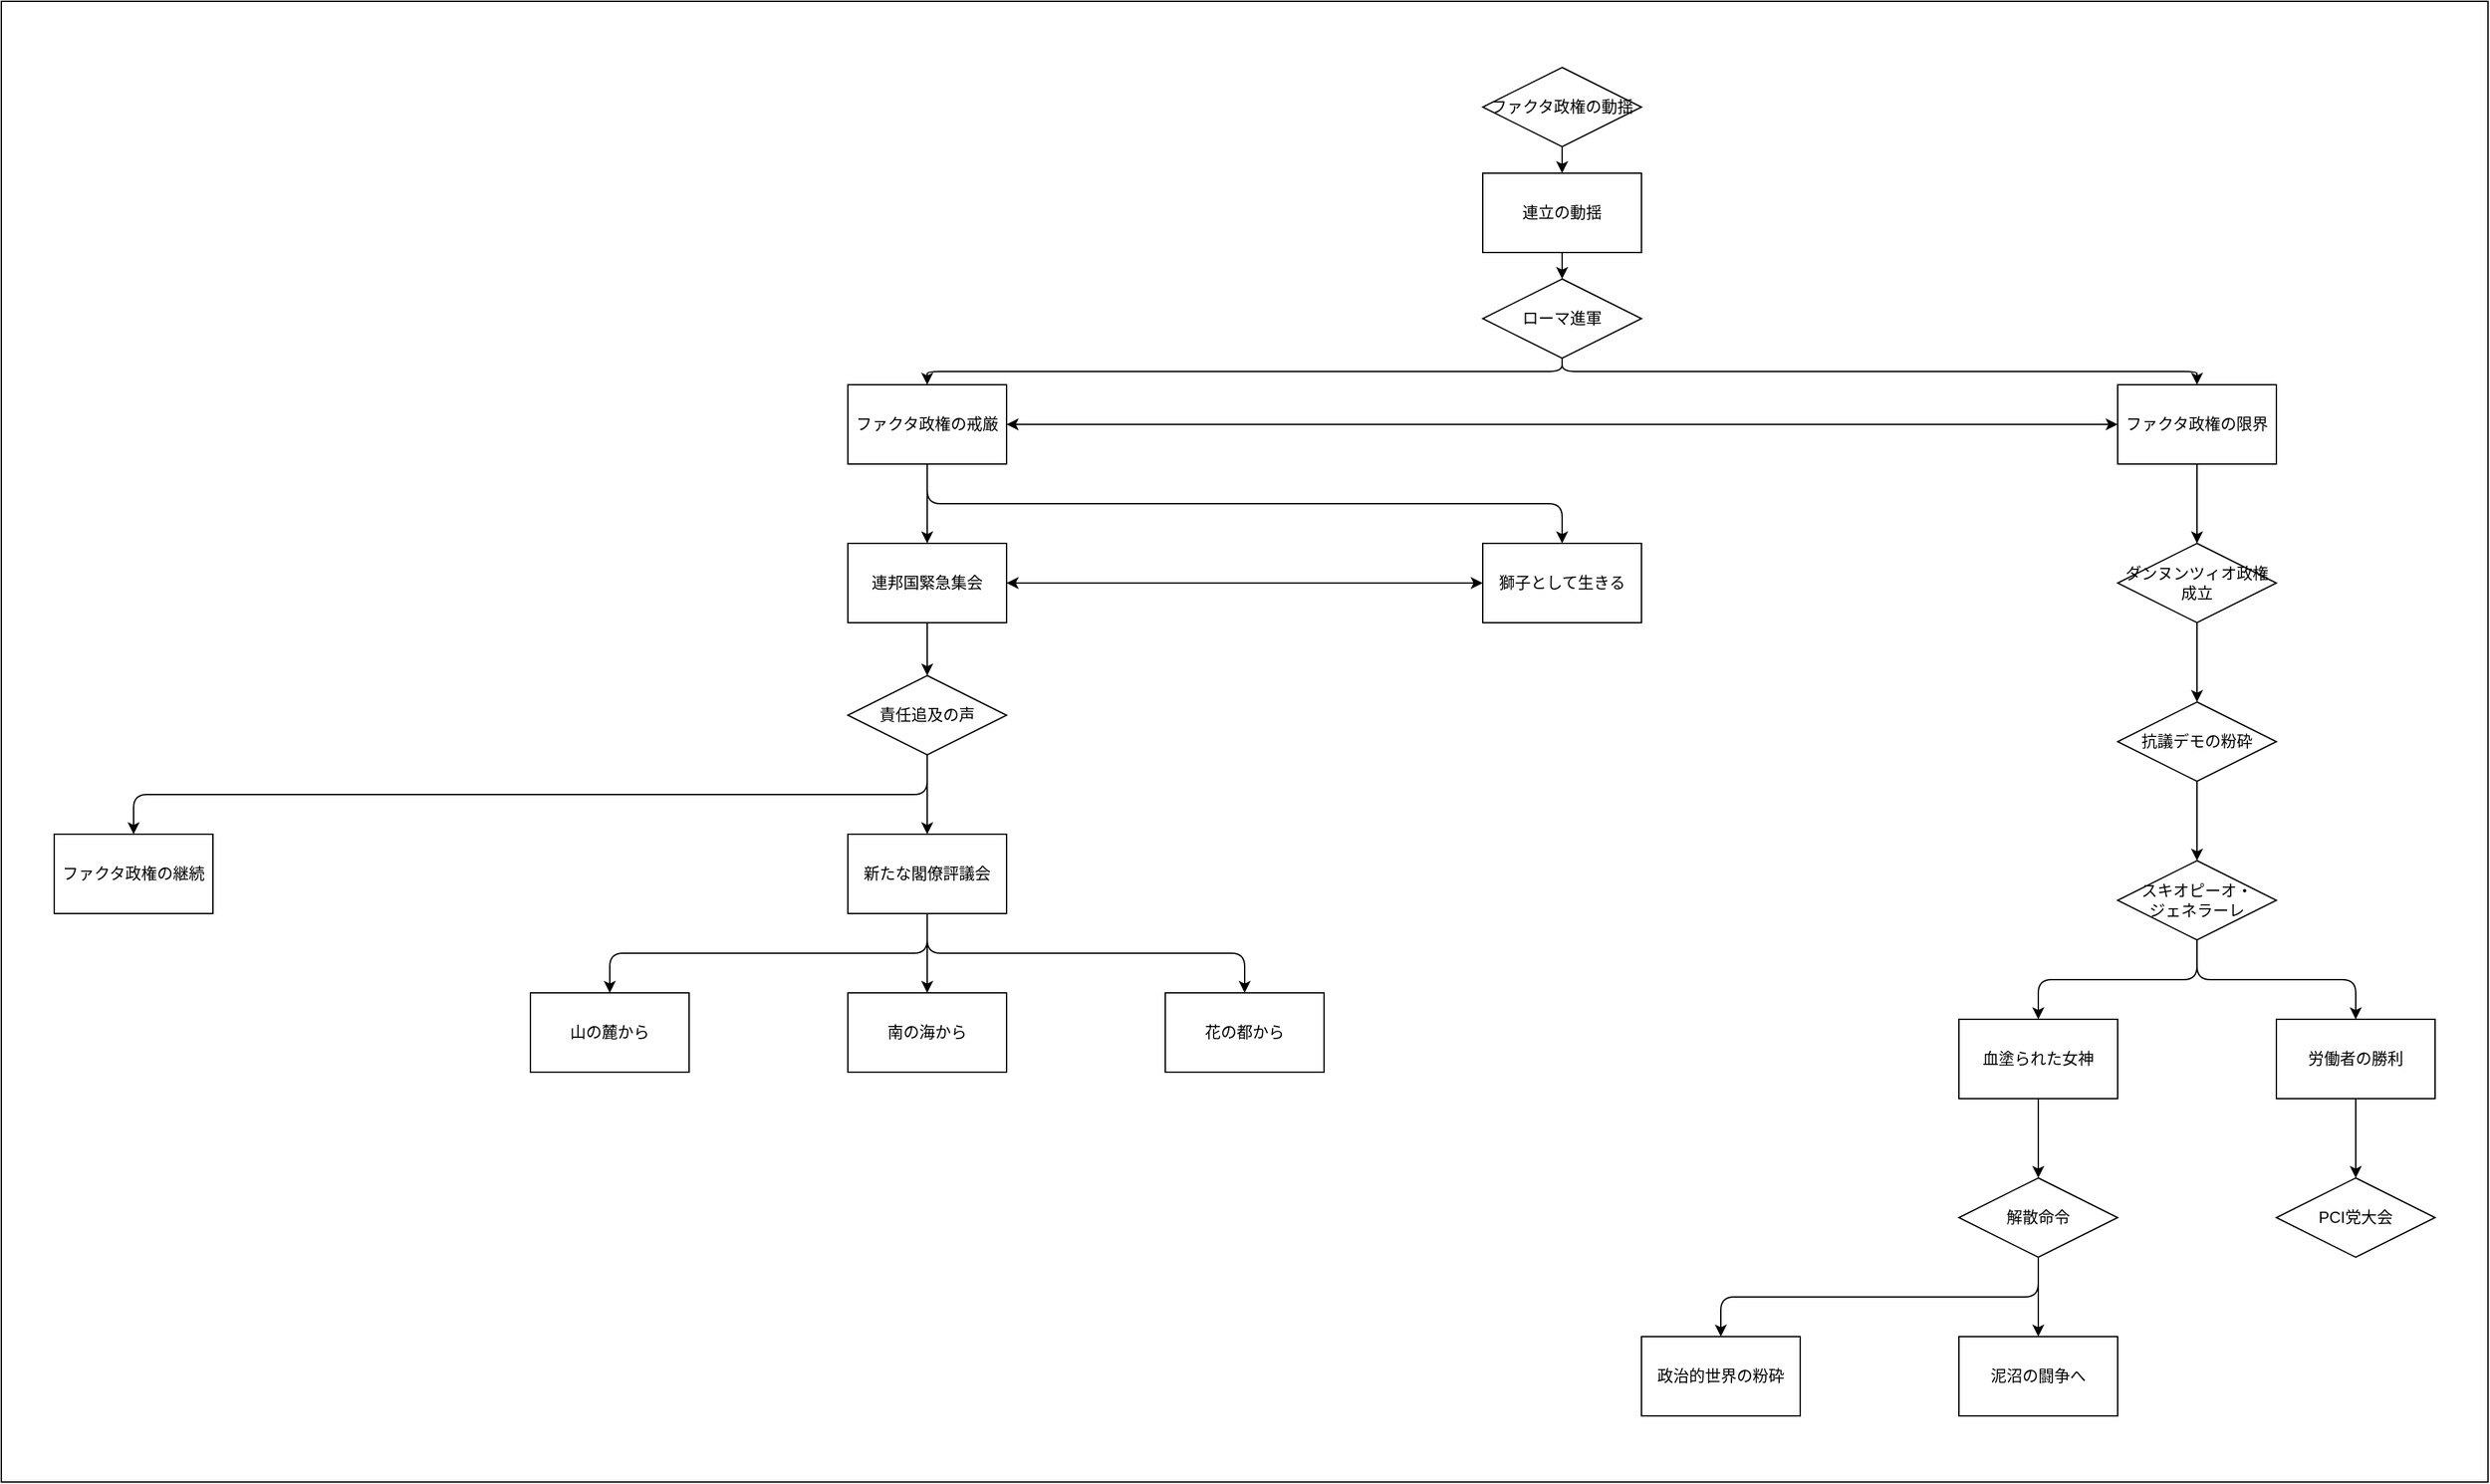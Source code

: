 <mxfile>
    <diagram name="NF" id="YQfXNvRA4hNPv4sdJBwv">
        <mxGraphModel dx="3445" dy="2583" grid="1" gridSize="10" guides="1" tooltips="1" connect="1" arrows="1" fold="1" page="1" pageScale="1" pageWidth="850" pageHeight="1100" math="0" shadow="0">
            <root>
                <mxCell id="BNpKv7ZSM8ImaLfdqDf1-0"/>
                <mxCell id="BNpKv7ZSM8ImaLfdqDf1-1" parent="BNpKv7ZSM8ImaLfdqDf1-0"/>
                <mxCell id="TV3Gz4kMu1tyHynNcunm-39" value="" style="whiteSpace=wrap;html=1;" vertex="1" parent="BNpKv7ZSM8ImaLfdqDf1-1">
                    <mxGeometry x="-760" y="-50" width="1880" height="1120" as="geometry"/>
                </mxCell>
                <mxCell id="BNpKv7ZSM8ImaLfdqDf1-3" style="edgeStyle=none;html=1;entryX=0.5;entryY=0;entryDx=0;entryDy=0;" edge="1" parent="BNpKv7ZSM8ImaLfdqDf1-1" source="BNpKv7ZSM8ImaLfdqDf1-4" target="BNpKv7ZSM8ImaLfdqDf1-9">
                    <mxGeometry relative="1" as="geometry"/>
                </mxCell>
                <mxCell id="BNpKv7ZSM8ImaLfdqDf1-4" value="連立の動揺" style="whiteSpace=wrap;html=1;" vertex="1" parent="BNpKv7ZSM8ImaLfdqDf1-1">
                    <mxGeometry x="360" y="80" width="120" height="60" as="geometry"/>
                </mxCell>
                <mxCell id="BNpKv7ZSM8ImaLfdqDf1-5" style="edgeStyle=elbowEdgeStyle;html=1;entryX=0.5;entryY=0;entryDx=0;entryDy=0;elbow=vertical;" edge="1" parent="BNpKv7ZSM8ImaLfdqDf1-1" source="BNpKv7ZSM8ImaLfdqDf1-6" target="BNpKv7ZSM8ImaLfdqDf1-4">
                    <mxGeometry relative="1" as="geometry"/>
                </mxCell>
                <mxCell id="BNpKv7ZSM8ImaLfdqDf1-6" value="ファクタ政権の動揺" style="rhombus;whiteSpace=wrap;html=1;" vertex="1" parent="BNpKv7ZSM8ImaLfdqDf1-1">
                    <mxGeometry x="360" width="120" height="60" as="geometry"/>
                </mxCell>
                <mxCell id="BNpKv7ZSM8ImaLfdqDf1-7" style="edgeStyle=elbowEdgeStyle;elbow=vertical;html=1;entryX=0.5;entryY=0;entryDx=0;entryDy=0;" edge="1" parent="BNpKv7ZSM8ImaLfdqDf1-1" source="BNpKv7ZSM8ImaLfdqDf1-9" target="BNpKv7ZSM8ImaLfdqDf1-12">
                    <mxGeometry relative="1" as="geometry"/>
                </mxCell>
                <mxCell id="BNpKv7ZSM8ImaLfdqDf1-8" style="edgeStyle=elbowEdgeStyle;elbow=vertical;html=1;entryX=0.5;entryY=0;entryDx=0;entryDy=0;" edge="1" parent="BNpKv7ZSM8ImaLfdqDf1-1" source="BNpKv7ZSM8ImaLfdqDf1-9" target="BNpKv7ZSM8ImaLfdqDf1-15">
                    <mxGeometry relative="1" as="geometry">
                        <mxPoint x="540" y="220" as="sourcePoint"/>
                    </mxGeometry>
                </mxCell>
                <mxCell id="BNpKv7ZSM8ImaLfdqDf1-9" value="ローマ進軍" style="rhombus;whiteSpace=wrap;html=1;" vertex="1" parent="BNpKv7ZSM8ImaLfdqDf1-1">
                    <mxGeometry x="360" y="160" width="120" height="60" as="geometry"/>
                </mxCell>
                <mxCell id="BNpKv7ZSM8ImaLfdqDf1-10" style="edgeStyle=elbowEdgeStyle;elbow=vertical;html=1;entryX=0;entryY=0.5;entryDx=0;entryDy=0;startArrow=classic;startFill=1;" edge="1" parent="BNpKv7ZSM8ImaLfdqDf1-1" source="BNpKv7ZSM8ImaLfdqDf1-12" target="BNpKv7ZSM8ImaLfdqDf1-15">
                    <mxGeometry relative="1" as="geometry"/>
                </mxCell>
                <mxCell id="TV3Gz4kMu1tyHynNcunm-1" style="edgeStyle=elbowEdgeStyle;elbow=vertical;html=1;" edge="1" parent="BNpKv7ZSM8ImaLfdqDf1-1" source="BNpKv7ZSM8ImaLfdqDf1-12" target="TV3Gz4kMu1tyHynNcunm-0">
                    <mxGeometry relative="1" as="geometry"/>
                </mxCell>
                <mxCell id="TV3Gz4kMu1tyHynNcunm-3" style="edgeStyle=elbowEdgeStyle;elbow=vertical;html=1;" edge="1" parent="BNpKv7ZSM8ImaLfdqDf1-1" source="BNpKv7ZSM8ImaLfdqDf1-12" target="TV3Gz4kMu1tyHynNcunm-2">
                    <mxGeometry relative="1" as="geometry"/>
                </mxCell>
                <mxCell id="BNpKv7ZSM8ImaLfdqDf1-12" value="ファクタ政権の戒厳" style="whiteSpace=wrap;html=1;" vertex="1" parent="BNpKv7ZSM8ImaLfdqDf1-1">
                    <mxGeometry x="-120" y="240" width="120" height="60" as="geometry"/>
                </mxCell>
                <mxCell id="TV3Gz4kMu1tyHynNcunm-6" style="edgeStyle=elbowEdgeStyle;elbow=vertical;html=1;entryX=0.5;entryY=0;entryDx=0;entryDy=0;" edge="1" parent="BNpKv7ZSM8ImaLfdqDf1-1" source="BNpKv7ZSM8ImaLfdqDf1-15" target="TV3Gz4kMu1tyHynNcunm-5">
                    <mxGeometry relative="1" as="geometry"/>
                </mxCell>
                <mxCell id="BNpKv7ZSM8ImaLfdqDf1-15" value="ファクタ政権の限界" style="whiteSpace=wrap;html=1;" vertex="1" parent="BNpKv7ZSM8ImaLfdqDf1-1">
                    <mxGeometry x="840" y="240" width="120" height="60" as="geometry"/>
                </mxCell>
                <mxCell id="TV3Gz4kMu1tyHynNcunm-28" style="edgeStyle=elbowEdgeStyle;elbow=vertical;html=1;entryX=0.5;entryY=0;entryDx=0;entryDy=0;" edge="1" parent="BNpKv7ZSM8ImaLfdqDf1-1" source="BNpKv7ZSM8ImaLfdqDf1-29" target="TV3Gz4kMu1tyHynNcunm-27">
                    <mxGeometry relative="1" as="geometry"/>
                </mxCell>
                <mxCell id="TV3Gz4kMu1tyHynNcunm-30" style="edgeStyle=elbowEdgeStyle;elbow=vertical;html=1;" edge="1" parent="BNpKv7ZSM8ImaLfdqDf1-1" source="BNpKv7ZSM8ImaLfdqDf1-29" target="TV3Gz4kMu1tyHynNcunm-29">
                    <mxGeometry relative="1" as="geometry"/>
                </mxCell>
                <mxCell id="BNpKv7ZSM8ImaLfdqDf1-29" value="スキオピーオ・&lt;br&gt;ジェネラーレ" style="rhombus;whiteSpace=wrap;html=1;" vertex="1" parent="BNpKv7ZSM8ImaLfdqDf1-1">
                    <mxGeometry x="840" y="600" width="120" height="60" as="geometry"/>
                </mxCell>
                <mxCell id="TV3Gz4kMu1tyHynNcunm-4" style="edgeStyle=elbowEdgeStyle;elbow=vertical;html=1;startArrow=classic;startFill=1;" edge="1" parent="BNpKv7ZSM8ImaLfdqDf1-1" source="TV3Gz4kMu1tyHynNcunm-0" target="TV3Gz4kMu1tyHynNcunm-2">
                    <mxGeometry relative="1" as="geometry"/>
                </mxCell>
                <mxCell id="TV3Gz4kMu1tyHynNcunm-8" style="edgeStyle=elbowEdgeStyle;elbow=vertical;html=1;entryX=0.5;entryY=0;entryDx=0;entryDy=0;" edge="1" parent="BNpKv7ZSM8ImaLfdqDf1-1" source="TV3Gz4kMu1tyHynNcunm-0" target="TV3Gz4kMu1tyHynNcunm-7">
                    <mxGeometry relative="1" as="geometry"/>
                </mxCell>
                <mxCell id="TV3Gz4kMu1tyHynNcunm-0" value="連邦国緊急集会" style="whiteSpace=wrap;html=1;" vertex="1" parent="BNpKv7ZSM8ImaLfdqDf1-1">
                    <mxGeometry x="-120" y="360" width="120" height="60" as="geometry"/>
                </mxCell>
                <mxCell id="TV3Gz4kMu1tyHynNcunm-2" value="獅子として生きる" style="whiteSpace=wrap;html=1;" vertex="1" parent="BNpKv7ZSM8ImaLfdqDf1-1">
                    <mxGeometry x="360" y="360" width="120" height="60" as="geometry"/>
                </mxCell>
                <mxCell id="TV3Gz4kMu1tyHynNcunm-24" value="" style="edgeStyle=elbowEdgeStyle;elbow=vertical;html=1;" edge="1" parent="BNpKv7ZSM8ImaLfdqDf1-1" source="TV3Gz4kMu1tyHynNcunm-5" target="TV3Gz4kMu1tyHynNcunm-23">
                    <mxGeometry relative="1" as="geometry"/>
                </mxCell>
                <mxCell id="TV3Gz4kMu1tyHynNcunm-5" value="ダンヌンツィオ政権&lt;br&gt;成立" style="rhombus;whiteSpace=wrap;html=1;" vertex="1" parent="BNpKv7ZSM8ImaLfdqDf1-1">
                    <mxGeometry x="840" y="360" width="120" height="60" as="geometry"/>
                </mxCell>
                <mxCell id="TV3Gz4kMu1tyHynNcunm-10" style="edgeStyle=elbowEdgeStyle;elbow=vertical;html=1;entryX=0.5;entryY=0;entryDx=0;entryDy=0;" edge="1" parent="BNpKv7ZSM8ImaLfdqDf1-1" source="TV3Gz4kMu1tyHynNcunm-7" target="TV3Gz4kMu1tyHynNcunm-9">
                    <mxGeometry relative="1" as="geometry"/>
                </mxCell>
                <mxCell id="TV3Gz4kMu1tyHynNcunm-12" style="edgeStyle=elbowEdgeStyle;elbow=vertical;html=1;" edge="1" parent="BNpKv7ZSM8ImaLfdqDf1-1" source="TV3Gz4kMu1tyHynNcunm-7" target="TV3Gz4kMu1tyHynNcunm-11">
                    <mxGeometry relative="1" as="geometry"/>
                </mxCell>
                <mxCell id="TV3Gz4kMu1tyHynNcunm-7" value="責任追及の声" style="rhombus;whiteSpace=wrap;html=1;" vertex="1" parent="BNpKv7ZSM8ImaLfdqDf1-1">
                    <mxGeometry x="-120" y="460" width="120" height="60" as="geometry"/>
                </mxCell>
                <mxCell id="TV3Gz4kMu1tyHynNcunm-9" value="ファクタ政権の継続" style="whiteSpace=wrap;html=1;" vertex="1" parent="BNpKv7ZSM8ImaLfdqDf1-1">
                    <mxGeometry x="-720" y="580" width="120" height="60" as="geometry"/>
                </mxCell>
                <mxCell id="TV3Gz4kMu1tyHynNcunm-15" style="edgeStyle=elbowEdgeStyle;elbow=vertical;html=1;entryX=0.5;entryY=0;entryDx=0;entryDy=0;" edge="1" parent="BNpKv7ZSM8ImaLfdqDf1-1" source="TV3Gz4kMu1tyHynNcunm-11" target="TV3Gz4kMu1tyHynNcunm-13">
                    <mxGeometry relative="1" as="geometry"/>
                </mxCell>
                <mxCell id="TV3Gz4kMu1tyHynNcunm-17" style="edgeStyle=elbowEdgeStyle;elbow=vertical;html=1;" edge="1" parent="BNpKv7ZSM8ImaLfdqDf1-1" source="TV3Gz4kMu1tyHynNcunm-11" target="TV3Gz4kMu1tyHynNcunm-16">
                    <mxGeometry relative="1" as="geometry"/>
                </mxCell>
                <mxCell id="TV3Gz4kMu1tyHynNcunm-19" style="edgeStyle=elbowEdgeStyle;elbow=vertical;html=1;" edge="1" parent="BNpKv7ZSM8ImaLfdqDf1-1" source="TV3Gz4kMu1tyHynNcunm-11" target="TV3Gz4kMu1tyHynNcunm-18">
                    <mxGeometry relative="1" as="geometry"/>
                </mxCell>
                <mxCell id="TV3Gz4kMu1tyHynNcunm-11" value="新たな閣僚評議会" style="whiteSpace=wrap;html=1;" vertex="1" parent="BNpKv7ZSM8ImaLfdqDf1-1">
                    <mxGeometry x="-120" y="580" width="120" height="60" as="geometry"/>
                </mxCell>
                <mxCell id="TV3Gz4kMu1tyHynNcunm-13" value="南の海から" style="whiteSpace=wrap;html=1;" vertex="1" parent="BNpKv7ZSM8ImaLfdqDf1-1">
                    <mxGeometry x="-120" y="700" width="120" height="60" as="geometry"/>
                </mxCell>
                <mxCell id="TV3Gz4kMu1tyHynNcunm-16" value="花の都から" style="whiteSpace=wrap;html=1;" vertex="1" parent="BNpKv7ZSM8ImaLfdqDf1-1">
                    <mxGeometry x="120" y="700" width="120" height="60" as="geometry"/>
                </mxCell>
                <mxCell id="TV3Gz4kMu1tyHynNcunm-18" value="山の麓から" style="whiteSpace=wrap;html=1;" vertex="1" parent="BNpKv7ZSM8ImaLfdqDf1-1">
                    <mxGeometry x="-360" y="700" width="120" height="60" as="geometry"/>
                </mxCell>
                <mxCell id="TV3Gz4kMu1tyHynNcunm-26" style="edgeStyle=elbowEdgeStyle;elbow=vertical;html=1;entryX=0.5;entryY=0;entryDx=0;entryDy=0;" edge="1" parent="BNpKv7ZSM8ImaLfdqDf1-1" source="TV3Gz4kMu1tyHynNcunm-23" target="BNpKv7ZSM8ImaLfdqDf1-29">
                    <mxGeometry relative="1" as="geometry"/>
                </mxCell>
                <mxCell id="TV3Gz4kMu1tyHynNcunm-23" value="抗議デモの粉砕" style="rhombus;whiteSpace=wrap;html=1;" vertex="1" parent="BNpKv7ZSM8ImaLfdqDf1-1">
                    <mxGeometry x="840" y="480" width="120" height="60" as="geometry"/>
                </mxCell>
                <mxCell id="TV3Gz4kMu1tyHynNcunm-32" style="edgeStyle=elbowEdgeStyle;elbow=vertical;html=1;" edge="1" parent="BNpKv7ZSM8ImaLfdqDf1-1" source="TV3Gz4kMu1tyHynNcunm-27" target="TV3Gz4kMu1tyHynNcunm-31">
                    <mxGeometry relative="1" as="geometry"/>
                </mxCell>
                <mxCell id="TV3Gz4kMu1tyHynNcunm-27" value="血塗られた女神" style="whiteSpace=wrap;html=1;" vertex="1" parent="BNpKv7ZSM8ImaLfdqDf1-1">
                    <mxGeometry x="720" y="720" width="120" height="60" as="geometry"/>
                </mxCell>
                <mxCell id="TV3Gz4kMu1tyHynNcunm-34" style="edgeStyle=elbowEdgeStyle;elbow=vertical;html=1;entryX=0.5;entryY=0;entryDx=0;entryDy=0;" edge="1" parent="BNpKv7ZSM8ImaLfdqDf1-1" source="TV3Gz4kMu1tyHynNcunm-29" target="TV3Gz4kMu1tyHynNcunm-33">
                    <mxGeometry relative="1" as="geometry"/>
                </mxCell>
                <mxCell id="TV3Gz4kMu1tyHynNcunm-29" value="労働者の勝利" style="whiteSpace=wrap;html=1;" vertex="1" parent="BNpKv7ZSM8ImaLfdqDf1-1">
                    <mxGeometry x="960" y="720" width="120" height="60" as="geometry"/>
                </mxCell>
                <mxCell id="TV3Gz4kMu1tyHynNcunm-36" style="edgeStyle=elbowEdgeStyle;elbow=vertical;html=1;" edge="1" parent="BNpKv7ZSM8ImaLfdqDf1-1" source="TV3Gz4kMu1tyHynNcunm-31" target="TV3Gz4kMu1tyHynNcunm-35">
                    <mxGeometry relative="1" as="geometry"/>
                </mxCell>
                <mxCell id="TV3Gz4kMu1tyHynNcunm-38" style="edgeStyle=elbowEdgeStyle;elbow=vertical;html=1;" edge="1" parent="BNpKv7ZSM8ImaLfdqDf1-1" source="TV3Gz4kMu1tyHynNcunm-31" target="TV3Gz4kMu1tyHynNcunm-37">
                    <mxGeometry relative="1" as="geometry"/>
                </mxCell>
                <mxCell id="TV3Gz4kMu1tyHynNcunm-31" value="解散命令" style="rhombus;whiteSpace=wrap;html=1;" vertex="1" parent="BNpKv7ZSM8ImaLfdqDf1-1">
                    <mxGeometry x="720" y="840" width="120" height="60" as="geometry"/>
                </mxCell>
                <mxCell id="TV3Gz4kMu1tyHynNcunm-33" value="PCI党大会" style="rhombus;whiteSpace=wrap;html=1;" vertex="1" parent="BNpKv7ZSM8ImaLfdqDf1-1">
                    <mxGeometry x="960" y="840" width="120" height="60" as="geometry"/>
                </mxCell>
                <mxCell id="TV3Gz4kMu1tyHynNcunm-35" value="泥沼の闘争へ" style="whiteSpace=wrap;html=1;" vertex="1" parent="BNpKv7ZSM8ImaLfdqDf1-1">
                    <mxGeometry x="720" y="960" width="120" height="60" as="geometry"/>
                </mxCell>
                <mxCell id="TV3Gz4kMu1tyHynNcunm-37" value="政治的世界の粉砕" style="whiteSpace=wrap;html=1;" vertex="1" parent="BNpKv7ZSM8ImaLfdqDf1-1">
                    <mxGeometry x="480" y="960" width="120" height="60" as="geometry"/>
                </mxCell>
            </root>
        </mxGraphModel>
    </diagram>
    <diagram id="2ADNdjjbo93eGt-5p_N_" name="ルート大まか">
        <mxGraphModel dx="2333" dy="1947" grid="1" gridSize="10" guides="1" tooltips="1" connect="1" arrows="1" fold="1" page="1" pageScale="1" pageWidth="850" pageHeight="1100" math="0" shadow="0">
            <root>
                <mxCell id="0"/>
                <mxCell id="1" parent="0"/>
                <mxCell id="68" value="" style="whiteSpace=wrap;html=1;" parent="1" vertex="1">
                    <mxGeometry x="-520" y="-80" width="1920" height="1080" as="geometry"/>
                </mxCell>
                <mxCell id="11" style="edgeStyle=none;html=1;entryX=0.5;entryY=0;entryDx=0;entryDy=0;" parent="1" source="6" target="10" edge="1">
                    <mxGeometry relative="1" as="geometry"/>
                </mxCell>
                <mxCell id="6" value="連立の動揺" style="whiteSpace=wrap;html=1;" parent="1" vertex="1">
                    <mxGeometry x="360" y="80" width="120" height="60" as="geometry"/>
                </mxCell>
                <mxCell id="9" style="edgeStyle=elbowEdgeStyle;html=1;entryX=0.5;entryY=0;entryDx=0;entryDy=0;elbow=vertical;" parent="1" source="7" target="6" edge="1">
                    <mxGeometry relative="1" as="geometry"/>
                </mxCell>
                <mxCell id="7" value="ファクタ政権の動揺" style="rhombus;whiteSpace=wrap;html=1;" parent="1" vertex="1">
                    <mxGeometry x="360" width="120" height="60" as="geometry"/>
                </mxCell>
                <mxCell id="14" style="edgeStyle=elbowEdgeStyle;elbow=vertical;html=1;entryX=0.5;entryY=0;entryDx=0;entryDy=0;" parent="1" source="10" target="12" edge="1">
                    <mxGeometry relative="1" as="geometry"/>
                </mxCell>
                <mxCell id="18" style="edgeStyle=elbowEdgeStyle;elbow=vertical;html=1;entryX=0.5;entryY=0;entryDx=0;entryDy=0;" parent="1" source="10" target="17" edge="1">
                    <mxGeometry relative="1" as="geometry">
                        <mxPoint x="540" y="220" as="sourcePoint"/>
                    </mxGeometry>
                </mxCell>
                <mxCell id="10" value="ローマ進軍" style="rhombus;whiteSpace=wrap;html=1;" parent="1" vertex="1">
                    <mxGeometry x="360" y="160" width="120" height="60" as="geometry"/>
                </mxCell>
                <mxCell id="19" style="edgeStyle=elbowEdgeStyle;elbow=vertical;html=1;entryX=0;entryY=0.5;entryDx=0;entryDy=0;startArrow=classic;startFill=1;" parent="1" source="12" target="17" edge="1">
                    <mxGeometry relative="1" as="geometry"/>
                </mxCell>
                <mxCell id="28" style="edgeStyle=none;html=1;" parent="1" source="12" target="27" edge="1">
                    <mxGeometry relative="1" as="geometry"/>
                </mxCell>
                <mxCell id="12" value="国家主義者の取締" style="whiteSpace=wrap;html=1;" parent="1" vertex="1">
                    <mxGeometry x="-120" y="240" width="120" height="60" as="geometry"/>
                </mxCell>
                <mxCell id="24" style="edgeStyle=elbowEdgeStyle;elbow=vertical;html=1;entryX=0.5;entryY=0;entryDx=0;entryDy=0;" parent="1" source="17" target="21" edge="1">
                    <mxGeometry relative="1" as="geometry"/>
                </mxCell>
                <mxCell id="25" style="edgeStyle=elbowEdgeStyle;elbow=vertical;html=1;entryX=0.5;entryY=0;entryDx=0;entryDy=0;" parent="1" source="17" target="23" edge="1">
                    <mxGeometry relative="1" as="geometry"/>
                </mxCell>
                <mxCell id="17" value="国家主義者への迎合" style="whiteSpace=wrap;html=1;" parent="1" vertex="1">
                    <mxGeometry x="840" y="240" width="120" height="60" as="geometry"/>
                </mxCell>
                <mxCell id="31" style="edgeStyle=elbowEdgeStyle;elbow=vertical;html=1;entryX=0.5;entryY=0;entryDx=0;entryDy=0;" parent="1" source="21" target="29" edge="1">
                    <mxGeometry relative="1" as="geometry"/>
                </mxCell>
                <mxCell id="21" value="ダンヌンツィオ&lt;br&gt;ルート" style="whiteSpace=wrap;html=1;" parent="1" vertex="1">
                    <mxGeometry x="720" y="360" width="120" height="60" as="geometry"/>
                </mxCell>
                <mxCell id="32" style="edgeStyle=elbowEdgeStyle;elbow=vertical;html=1;entryX=0.5;entryY=0;entryDx=0;entryDy=0;" parent="1" source="23" target="29" edge="1">
                    <mxGeometry relative="1" as="geometry"/>
                </mxCell>
                <mxCell id="23" value="ムッソリーニ&lt;br&gt;ルート" style="whiteSpace=wrap;html=1;" parent="1" vertex="1">
                    <mxGeometry x="960" y="360" width="120" height="60" as="geometry"/>
                </mxCell>
                <mxCell id="62" style="edgeStyle=elbowEdgeStyle;elbow=vertical;html=1;" parent="1" source="27" target="61" edge="1">
                    <mxGeometry relative="1" as="geometry"/>
                </mxCell>
                <mxCell id="63" style="edgeStyle=elbowEdgeStyle;elbow=vertical;html=1;" parent="1" source="27" target="59" edge="1">
                    <mxGeometry relative="1" as="geometry"/>
                </mxCell>
                <mxCell id="65" style="edgeStyle=elbowEdgeStyle;elbow=vertical;html=1;" parent="1" source="27" target="64" edge="1">
                    <mxGeometry relative="1" as="geometry"/>
                </mxCell>
                <mxCell id="67" style="edgeStyle=elbowEdgeStyle;elbow=vertical;html=1;entryX=0.5;entryY=0;entryDx=0;entryDy=0;" parent="1" source="27" target="66" edge="1">
                    <mxGeometry relative="1" as="geometry"/>
                </mxCell>
                <mxCell id="27" value="教皇連邦制ルート" style="whiteSpace=wrap;html=1;" parent="1" vertex="1">
                    <mxGeometry x="-120" y="340" width="120" height="60" as="geometry"/>
                </mxCell>
                <mxCell id="34" style="edgeStyle=elbowEdgeStyle;elbow=vertical;html=1;entryX=0.5;entryY=0;entryDx=0;entryDy=0;" parent="1" source="29" target="33" edge="1">
                    <mxGeometry relative="1" as="geometry"/>
                </mxCell>
                <mxCell id="29" value="政権発足" style="whiteSpace=wrap;html=1;" parent="1" vertex="1">
                    <mxGeometry x="840" y="460" width="120" height="60" as="geometry"/>
                </mxCell>
                <mxCell id="37" style="edgeStyle=elbowEdgeStyle;elbow=vertical;html=1;" parent="1" source="33" target="35" edge="1">
                    <mxGeometry relative="1" as="geometry"/>
                </mxCell>
                <mxCell id="38" style="edgeStyle=elbowEdgeStyle;elbow=vertical;html=1;" parent="1" source="33" target="36" edge="1">
                    <mxGeometry relative="1" as="geometry"/>
                </mxCell>
                <mxCell id="33" value="ゼネラル・ストライキ" style="rhombus;whiteSpace=wrap;html=1;" parent="1" vertex="1">
                    <mxGeometry x="840" y="540" width="120" height="60" as="geometry"/>
                </mxCell>
                <mxCell id="40" style="edgeStyle=elbowEdgeStyle;elbow=vertical;html=1;" parent="1" source="35" target="39" edge="1">
                    <mxGeometry relative="1" as="geometry"/>
                </mxCell>
                <mxCell id="44" style="edgeStyle=elbowEdgeStyle;elbow=vertical;html=1;entryX=0.5;entryY=0;entryDx=0;entryDy=0;" parent="1" source="35" target="41" edge="1">
                    <mxGeometry relative="1" as="geometry"/>
                </mxCell>
                <mxCell id="35" value="ゼネストへの屈服" style="whiteSpace=wrap;html=1;" parent="1" vertex="1">
                    <mxGeometry x="1080" y="620" width="120" height="60" as="geometry"/>
                </mxCell>
                <mxCell id="46" style="edgeStyle=elbowEdgeStyle;elbow=vertical;html=1;" parent="1" source="36" target="45" edge="1">
                    <mxGeometry relative="1" as="geometry"/>
                </mxCell>
                <mxCell id="36" value="ゼネストの弾圧" style="whiteSpace=wrap;html=1;" parent="1" vertex="1">
                    <mxGeometry x="600" y="620" width="120" height="60" as="geometry"/>
                </mxCell>
                <mxCell id="39" value="共産主義ルート" style="whiteSpace=wrap;html=1;" parent="1" vertex="1">
                    <mxGeometry x="1200" y="860" width="120" height="60" as="geometry"/>
                </mxCell>
                <mxCell id="41" value="サンディカリズムルート" style="whiteSpace=wrap;html=1;" parent="1" vertex="1">
                    <mxGeometry x="960" y="860" width="120" height="60" as="geometry"/>
                </mxCell>
                <mxCell id="51" style="edgeStyle=elbowEdgeStyle;elbow=vertical;html=1;entryX=0.5;entryY=0;entryDx=0;entryDy=0;" parent="1" source="45" target="50" edge="1">
                    <mxGeometry relative="1" as="geometry"/>
                </mxCell>
                <mxCell id="52" style="edgeStyle=elbowEdgeStyle;elbow=vertical;html=1;entryX=0.5;entryY=0;entryDx=0;entryDy=0;" parent="1" source="45" target="49" edge="1">
                    <mxGeometry relative="1" as="geometry"/>
                </mxCell>
                <mxCell id="45" value="支持率の低下" style="rhombus;whiteSpace=wrap;html=1;" parent="1" vertex="1">
                    <mxGeometry x="600" y="700" width="120" height="60" as="geometry"/>
                </mxCell>
                <mxCell id="57" style="edgeStyle=elbowEdgeStyle;elbow=vertical;html=1;" parent="1" source="49" target="56" edge="1">
                    <mxGeometry relative="1" as="geometry"/>
                </mxCell>
                <mxCell id="49" value="CLNAIの蜂起" style="rhombus;whiteSpace=wrap;html=1;" parent="1" vertex="1">
                    <mxGeometry x="720" y="780" width="120" height="60" as="geometry"/>
                </mxCell>
                <mxCell id="55" style="edgeStyle=elbowEdgeStyle;elbow=vertical;html=1;" parent="1" source="50" target="54" edge="1">
                    <mxGeometry relative="1" as="geometry"/>
                </mxCell>
                <mxCell id="50" value="支持の回復" style="rhombus;whiteSpace=wrap;html=1;" parent="1" vertex="1">
                    <mxGeometry x="480" y="780" width="120" height="60" as="geometry"/>
                </mxCell>
                <mxCell id="54" value="国粋主義ルート" style="whiteSpace=wrap;html=1;" parent="1" vertex="1">
                    <mxGeometry x="480" y="860" width="120" height="60" as="geometry"/>
                </mxCell>
                <mxCell id="56" value="共和主義ルート" style="whiteSpace=wrap;html=1;" parent="1" vertex="1">
                    <mxGeometry x="720" y="860" width="120" height="60" as="geometry"/>
                </mxCell>
                <mxCell id="59" value="ファクタ政権継続" style="whiteSpace=wrap;html=1;" parent="1" vertex="1">
                    <mxGeometry y="460" width="120" height="60" as="geometry"/>
                </mxCell>
                <mxCell id="61" value="トスカーナ" style="whiteSpace=wrap;html=1;" parent="1" vertex="1">
                    <mxGeometry x="240" y="460" width="120" height="60" as="geometry"/>
                </mxCell>
                <mxCell id="64" value="シチリア" style="whiteSpace=wrap;html=1;" parent="1" vertex="1">
                    <mxGeometry x="-240" y="460" width="120" height="60" as="geometry"/>
                </mxCell>
                <mxCell id="66" value="サルピエ" style="whiteSpace=wrap;html=1;" parent="1" vertex="1">
                    <mxGeometry x="-480" y="460" width="120" height="60" as="geometry"/>
                </mxCell>
            </root>
        </mxGraphModel>
    </diagram>
</mxfile>